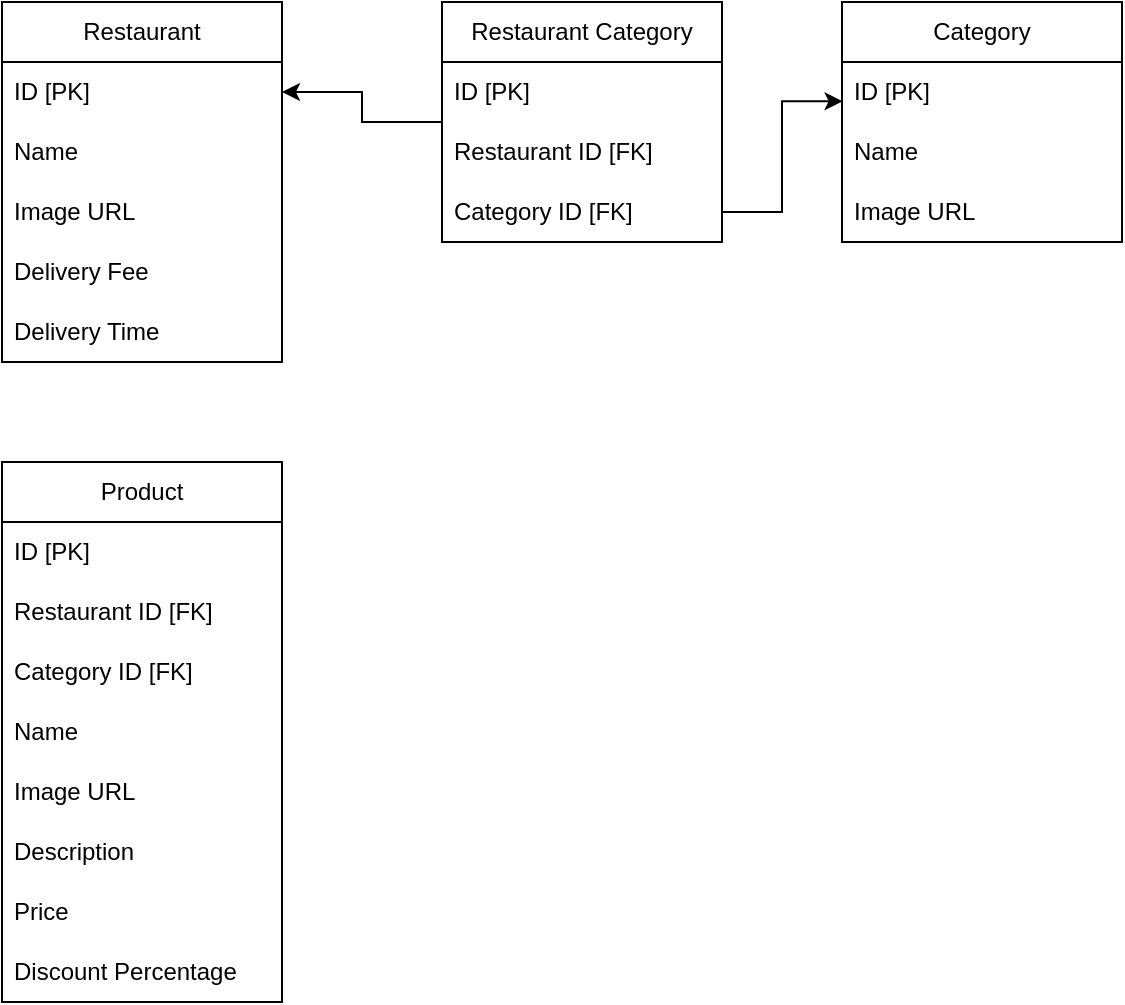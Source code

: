 <mxfile version="24.6.0" type="github">
  <diagram name="Página-1" id="pCJbLxKcSFtwP7ZrCEW2">
    <mxGraphModel dx="1434" dy="772" grid="1" gridSize="10" guides="1" tooltips="1" connect="1" arrows="1" fold="1" page="1" pageScale="1" pageWidth="827" pageHeight="1169" math="0" shadow="0">
      <root>
        <mxCell id="0" />
        <mxCell id="1" parent="0" />
        <mxCell id="UMSWqhc_5LpOeU4zpLMo-1" value="Restaurant" style="swimlane;fontStyle=0;childLayout=stackLayout;horizontal=1;startSize=30;horizontalStack=0;resizeParent=1;resizeParentMax=0;resizeLast=0;collapsible=1;marginBottom=0;whiteSpace=wrap;html=1;" vertex="1" parent="1">
          <mxGeometry x="100" y="140" width="140" height="180" as="geometry" />
        </mxCell>
        <mxCell id="UMSWqhc_5LpOeU4zpLMo-2" value="ID [PK]" style="text;strokeColor=none;fillColor=none;align=left;verticalAlign=middle;spacingLeft=4;spacingRight=4;overflow=hidden;points=[[0,0.5],[1,0.5]];portConstraint=eastwest;rotatable=0;whiteSpace=wrap;html=1;" vertex="1" parent="UMSWqhc_5LpOeU4zpLMo-1">
          <mxGeometry y="30" width="140" height="30" as="geometry" />
        </mxCell>
        <mxCell id="UMSWqhc_5LpOeU4zpLMo-3" value="Name" style="text;strokeColor=none;fillColor=none;align=left;verticalAlign=middle;spacingLeft=4;spacingRight=4;overflow=hidden;points=[[0,0.5],[1,0.5]];portConstraint=eastwest;rotatable=0;whiteSpace=wrap;html=1;" vertex="1" parent="UMSWqhc_5LpOeU4zpLMo-1">
          <mxGeometry y="60" width="140" height="30" as="geometry" />
        </mxCell>
        <mxCell id="UMSWqhc_5LpOeU4zpLMo-4" value="Image URL" style="text;strokeColor=none;fillColor=none;align=left;verticalAlign=middle;spacingLeft=4;spacingRight=4;overflow=hidden;points=[[0,0.5],[1,0.5]];portConstraint=eastwest;rotatable=0;whiteSpace=wrap;html=1;" vertex="1" parent="UMSWqhc_5LpOeU4zpLMo-1">
          <mxGeometry y="90" width="140" height="30" as="geometry" />
        </mxCell>
        <mxCell id="UMSWqhc_5LpOeU4zpLMo-5" value="Delivery Fee" style="text;strokeColor=none;fillColor=none;align=left;verticalAlign=middle;spacingLeft=4;spacingRight=4;overflow=hidden;points=[[0,0.5],[1,0.5]];portConstraint=eastwest;rotatable=0;whiteSpace=wrap;html=1;" vertex="1" parent="UMSWqhc_5LpOeU4zpLMo-1">
          <mxGeometry y="120" width="140" height="30" as="geometry" />
        </mxCell>
        <mxCell id="UMSWqhc_5LpOeU4zpLMo-6" value="Delivery Time" style="text;strokeColor=none;fillColor=none;align=left;verticalAlign=middle;spacingLeft=4;spacingRight=4;overflow=hidden;points=[[0,0.5],[1,0.5]];portConstraint=eastwest;rotatable=0;whiteSpace=wrap;html=1;" vertex="1" parent="UMSWqhc_5LpOeU4zpLMo-1">
          <mxGeometry y="150" width="140" height="30" as="geometry" />
        </mxCell>
        <mxCell id="UMSWqhc_5LpOeU4zpLMo-7" value="Restaurant Category" style="swimlane;fontStyle=0;childLayout=stackLayout;horizontal=1;startSize=30;horizontalStack=0;resizeParent=1;resizeParentMax=0;resizeLast=0;collapsible=1;marginBottom=0;whiteSpace=wrap;html=1;" vertex="1" parent="1">
          <mxGeometry x="320" y="140" width="140" height="120" as="geometry" />
        </mxCell>
        <mxCell id="UMSWqhc_5LpOeU4zpLMo-8" value="ID [PK]" style="text;strokeColor=none;fillColor=none;align=left;verticalAlign=middle;spacingLeft=4;spacingRight=4;overflow=hidden;points=[[0,0.5],[1,0.5]];portConstraint=eastwest;rotatable=0;whiteSpace=wrap;html=1;" vertex="1" parent="UMSWqhc_5LpOeU4zpLMo-7">
          <mxGeometry y="30" width="140" height="30" as="geometry" />
        </mxCell>
        <mxCell id="UMSWqhc_5LpOeU4zpLMo-9" value="Restaurant ID [FK]" style="text;strokeColor=none;fillColor=none;align=left;verticalAlign=middle;spacingLeft=4;spacingRight=4;overflow=hidden;points=[[0,0.5],[1,0.5]];portConstraint=eastwest;rotatable=0;whiteSpace=wrap;html=1;" vertex="1" parent="UMSWqhc_5LpOeU4zpLMo-7">
          <mxGeometry y="60" width="140" height="30" as="geometry" />
        </mxCell>
        <mxCell id="UMSWqhc_5LpOeU4zpLMo-10" value="Category ID [FK]" style="text;strokeColor=none;fillColor=none;align=left;verticalAlign=middle;spacingLeft=4;spacingRight=4;overflow=hidden;points=[[0,0.5],[1,0.5]];portConstraint=eastwest;rotatable=0;whiteSpace=wrap;html=1;" vertex="1" parent="UMSWqhc_5LpOeU4zpLMo-7">
          <mxGeometry y="90" width="140" height="30" as="geometry" />
        </mxCell>
        <mxCell id="UMSWqhc_5LpOeU4zpLMo-11" value="Category" style="swimlane;fontStyle=0;childLayout=stackLayout;horizontal=1;startSize=30;horizontalStack=0;resizeParent=1;resizeParentMax=0;resizeLast=0;collapsible=1;marginBottom=0;whiteSpace=wrap;html=1;" vertex="1" parent="1">
          <mxGeometry x="520" y="140" width="140" height="120" as="geometry" />
        </mxCell>
        <mxCell id="UMSWqhc_5LpOeU4zpLMo-12" value="ID [PK]" style="text;strokeColor=none;fillColor=none;align=left;verticalAlign=middle;spacingLeft=4;spacingRight=4;overflow=hidden;points=[[0,0.5],[1,0.5]];portConstraint=eastwest;rotatable=0;whiteSpace=wrap;html=1;" vertex="1" parent="UMSWqhc_5LpOeU4zpLMo-11">
          <mxGeometry y="30" width="140" height="30" as="geometry" />
        </mxCell>
        <mxCell id="UMSWqhc_5LpOeU4zpLMo-13" value="Name" style="text;strokeColor=none;fillColor=none;align=left;verticalAlign=middle;spacingLeft=4;spacingRight=4;overflow=hidden;points=[[0,0.5],[1,0.5]];portConstraint=eastwest;rotatable=0;whiteSpace=wrap;html=1;" vertex="1" parent="UMSWqhc_5LpOeU4zpLMo-11">
          <mxGeometry y="60" width="140" height="30" as="geometry" />
        </mxCell>
        <mxCell id="UMSWqhc_5LpOeU4zpLMo-14" value="Image URL" style="text;strokeColor=none;fillColor=none;align=left;verticalAlign=middle;spacingLeft=4;spacingRight=4;overflow=hidden;points=[[0,0.5],[1,0.5]];portConstraint=eastwest;rotatable=0;whiteSpace=wrap;html=1;" vertex="1" parent="UMSWqhc_5LpOeU4zpLMo-11">
          <mxGeometry y="90" width="140" height="30" as="geometry" />
        </mxCell>
        <mxCell id="UMSWqhc_5LpOeU4zpLMo-15" style="edgeStyle=orthogonalEdgeStyle;rounded=0;orthogonalLoop=1;jettySize=auto;html=1;entryX=1;entryY=0.5;entryDx=0;entryDy=0;" edge="1" parent="1" source="UMSWqhc_5LpOeU4zpLMo-7" target="UMSWqhc_5LpOeU4zpLMo-2">
          <mxGeometry relative="1" as="geometry" />
        </mxCell>
        <mxCell id="UMSWqhc_5LpOeU4zpLMo-16" style="edgeStyle=orthogonalEdgeStyle;rounded=0;orthogonalLoop=1;jettySize=auto;html=1;entryX=0.002;entryY=0.654;entryDx=0;entryDy=0;entryPerimeter=0;" edge="1" parent="1" source="UMSWqhc_5LpOeU4zpLMo-10" target="UMSWqhc_5LpOeU4zpLMo-12">
          <mxGeometry relative="1" as="geometry" />
        </mxCell>
        <mxCell id="UMSWqhc_5LpOeU4zpLMo-17" value="Product" style="swimlane;fontStyle=0;childLayout=stackLayout;horizontal=1;startSize=30;horizontalStack=0;resizeParent=1;resizeParentMax=0;resizeLast=0;collapsible=1;marginBottom=0;whiteSpace=wrap;html=1;" vertex="1" parent="1">
          <mxGeometry x="100" y="370" width="140" height="270" as="geometry" />
        </mxCell>
        <mxCell id="UMSWqhc_5LpOeU4zpLMo-18" value="ID [PK]" style="text;strokeColor=none;fillColor=none;align=left;verticalAlign=middle;spacingLeft=4;spacingRight=4;overflow=hidden;points=[[0,0.5],[1,0.5]];portConstraint=eastwest;rotatable=0;whiteSpace=wrap;html=1;" vertex="1" parent="UMSWqhc_5LpOeU4zpLMo-17">
          <mxGeometry y="30" width="140" height="30" as="geometry" />
        </mxCell>
        <mxCell id="UMSWqhc_5LpOeU4zpLMo-23" value="Restaurant ID [FK]" style="text;strokeColor=none;fillColor=none;align=left;verticalAlign=middle;spacingLeft=4;spacingRight=4;overflow=hidden;points=[[0,0.5],[1,0.5]];portConstraint=eastwest;rotatable=0;whiteSpace=wrap;html=1;" vertex="1" parent="UMSWqhc_5LpOeU4zpLMo-17">
          <mxGeometry y="60" width="140" height="30" as="geometry" />
        </mxCell>
        <mxCell id="UMSWqhc_5LpOeU4zpLMo-24" value="Category ID [FK]" style="text;strokeColor=none;fillColor=none;align=left;verticalAlign=middle;spacingLeft=4;spacingRight=4;overflow=hidden;points=[[0,0.5],[1,0.5]];portConstraint=eastwest;rotatable=0;whiteSpace=wrap;html=1;" vertex="1" parent="UMSWqhc_5LpOeU4zpLMo-17">
          <mxGeometry y="90" width="140" height="30" as="geometry" />
        </mxCell>
        <mxCell id="UMSWqhc_5LpOeU4zpLMo-19" value="Name" style="text;strokeColor=none;fillColor=none;align=left;verticalAlign=middle;spacingLeft=4;spacingRight=4;overflow=hidden;points=[[0,0.5],[1,0.5]];portConstraint=eastwest;rotatable=0;whiteSpace=wrap;html=1;" vertex="1" parent="UMSWqhc_5LpOeU4zpLMo-17">
          <mxGeometry y="120" width="140" height="30" as="geometry" />
        </mxCell>
        <mxCell id="UMSWqhc_5LpOeU4zpLMo-20" value="Image URL" style="text;strokeColor=none;fillColor=none;align=left;verticalAlign=middle;spacingLeft=4;spacingRight=4;overflow=hidden;points=[[0,0.5],[1,0.5]];portConstraint=eastwest;rotatable=0;whiteSpace=wrap;html=1;" vertex="1" parent="UMSWqhc_5LpOeU4zpLMo-17">
          <mxGeometry y="150" width="140" height="30" as="geometry" />
        </mxCell>
        <mxCell id="UMSWqhc_5LpOeU4zpLMo-21" value="Description" style="text;strokeColor=none;fillColor=none;align=left;verticalAlign=middle;spacingLeft=4;spacingRight=4;overflow=hidden;points=[[0,0.5],[1,0.5]];portConstraint=eastwest;rotatable=0;whiteSpace=wrap;html=1;" vertex="1" parent="UMSWqhc_5LpOeU4zpLMo-17">
          <mxGeometry y="180" width="140" height="30" as="geometry" />
        </mxCell>
        <mxCell id="UMSWqhc_5LpOeU4zpLMo-22" value="Price" style="text;strokeColor=none;fillColor=none;align=left;verticalAlign=middle;spacingLeft=4;spacingRight=4;overflow=hidden;points=[[0,0.5],[1,0.5]];portConstraint=eastwest;rotatable=0;whiteSpace=wrap;html=1;" vertex="1" parent="UMSWqhc_5LpOeU4zpLMo-17">
          <mxGeometry y="210" width="140" height="30" as="geometry" />
        </mxCell>
        <mxCell id="UMSWqhc_5LpOeU4zpLMo-25" value="Discount Percentage" style="text;strokeColor=none;fillColor=none;align=left;verticalAlign=middle;spacingLeft=4;spacingRight=4;overflow=hidden;points=[[0,0.5],[1,0.5]];portConstraint=eastwest;rotatable=0;whiteSpace=wrap;html=1;" vertex="1" parent="UMSWqhc_5LpOeU4zpLMo-17">
          <mxGeometry y="240" width="140" height="30" as="geometry" />
        </mxCell>
      </root>
    </mxGraphModel>
  </diagram>
</mxfile>
